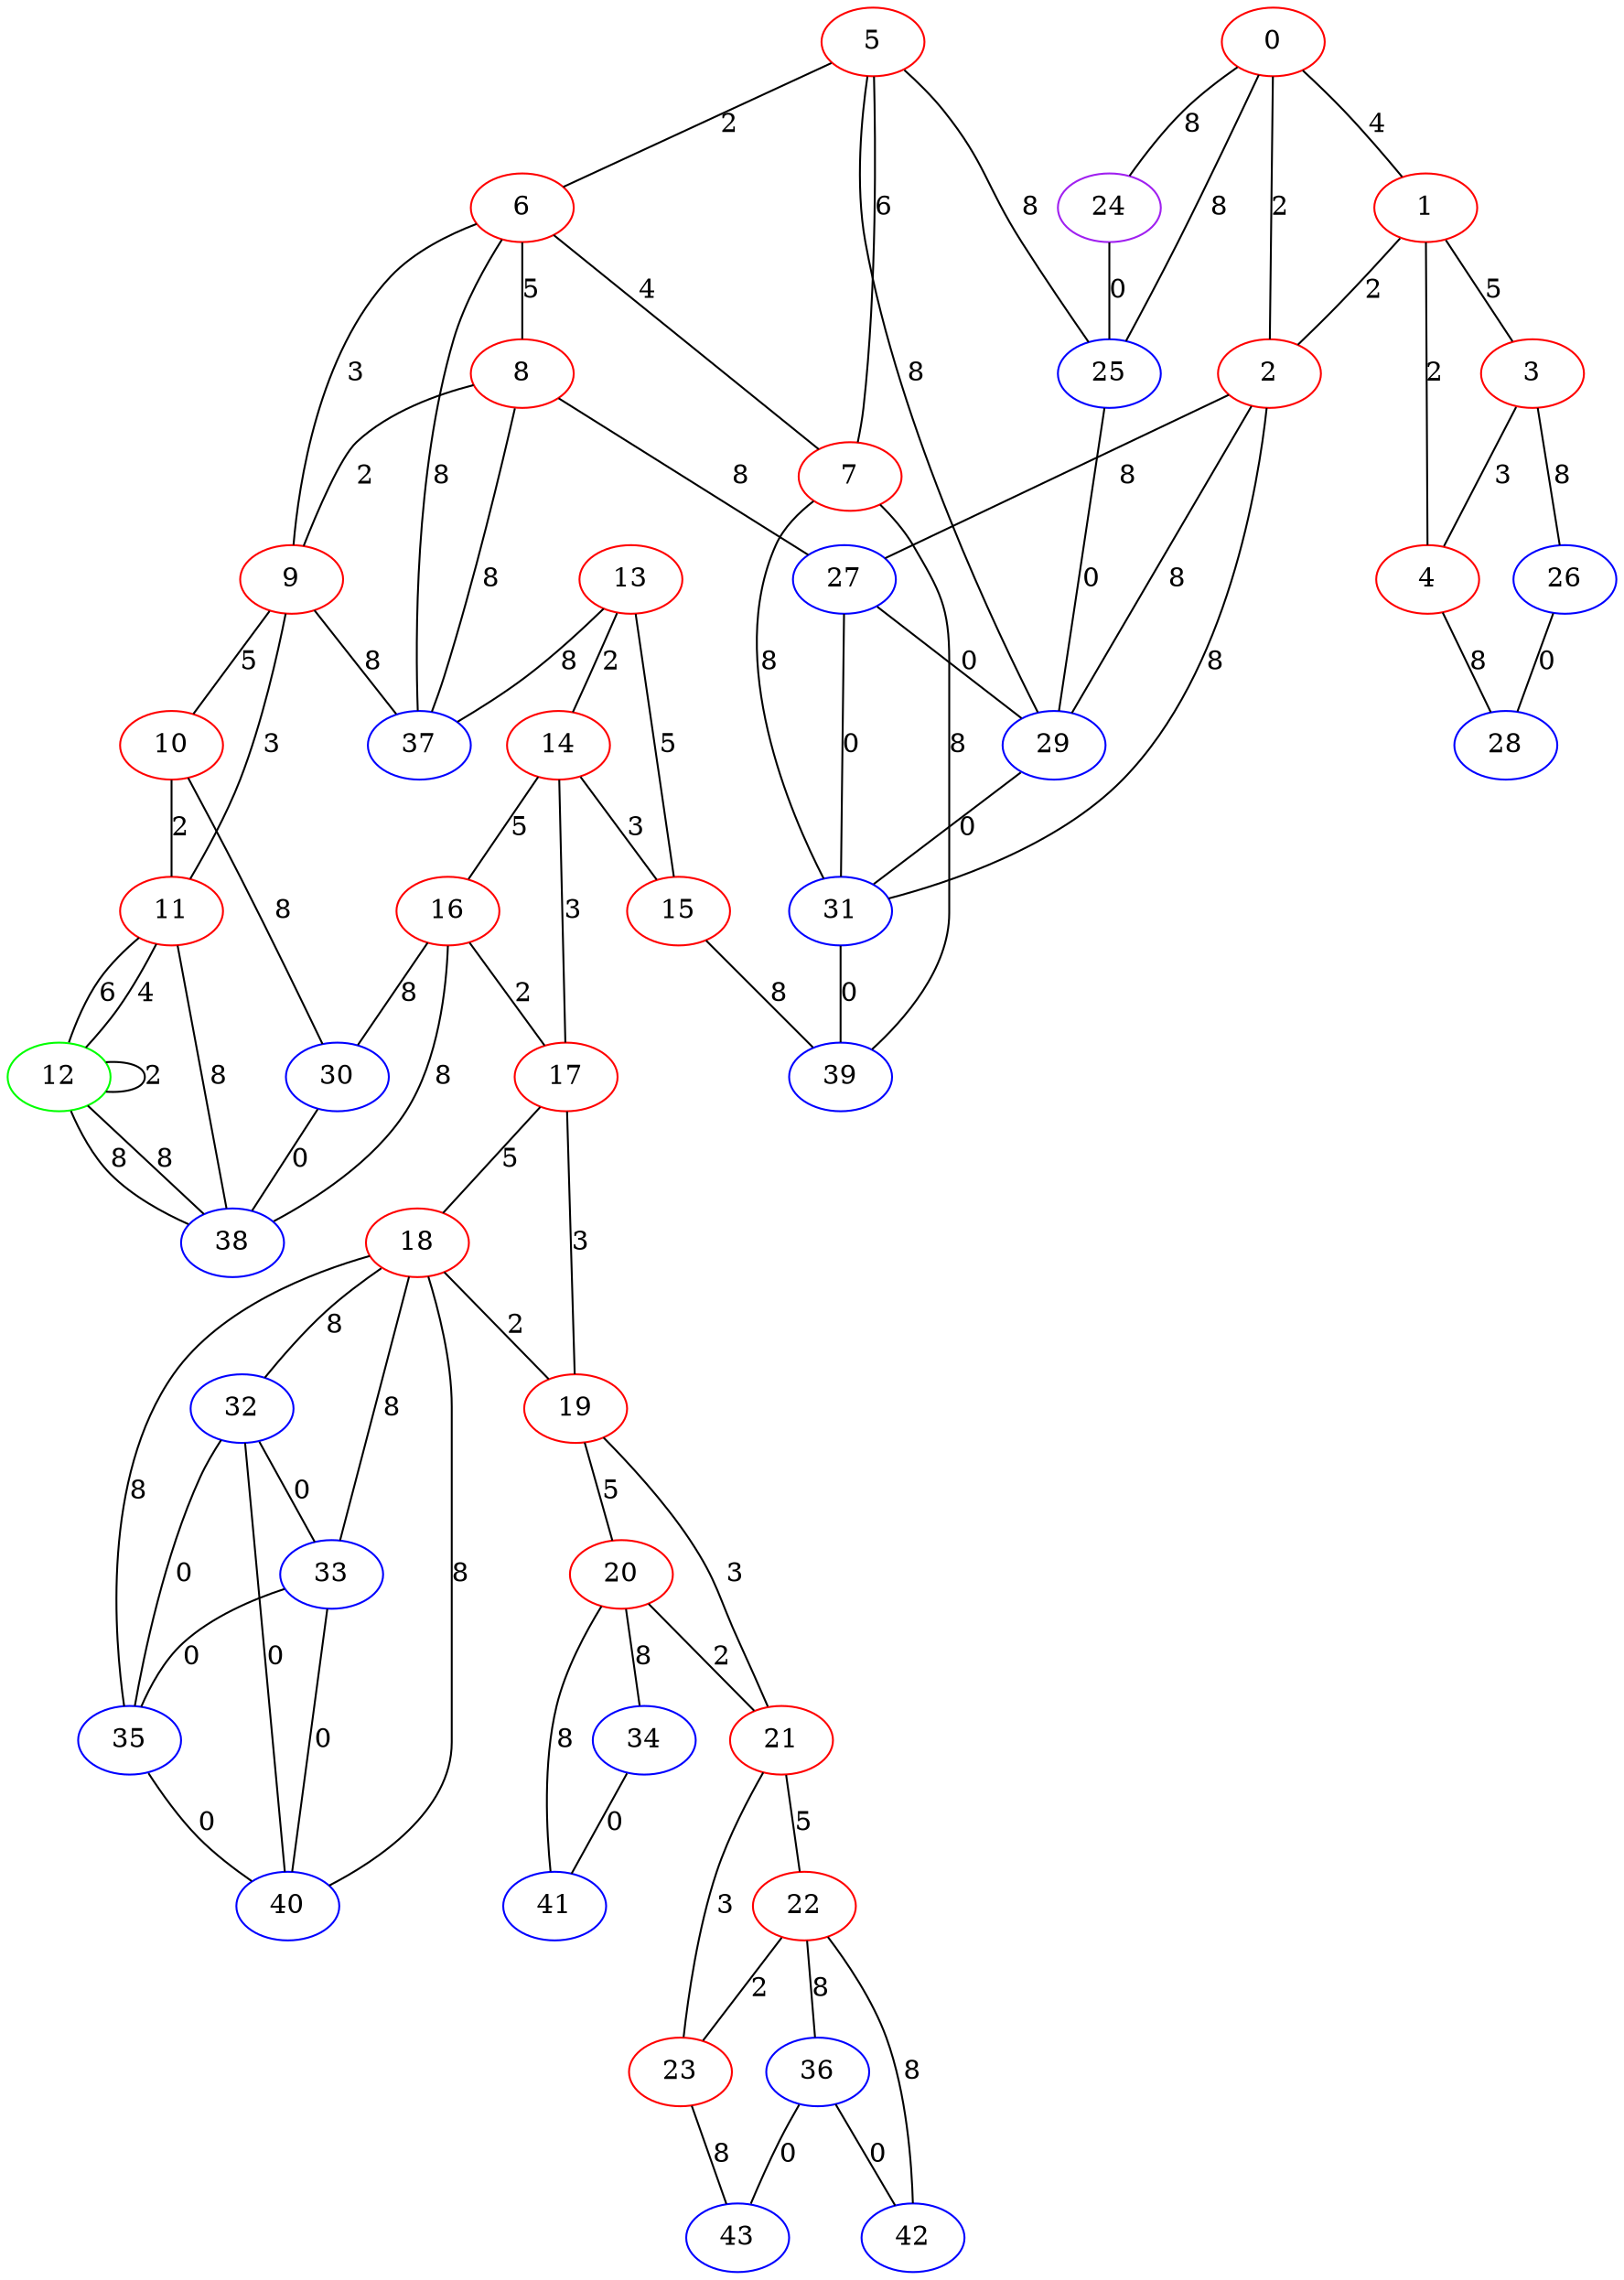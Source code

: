 graph "" {
0 [color=red, weight=1];
1 [color=red, weight=1];
2 [color=red, weight=1];
3 [color=red, weight=1];
4 [color=red, weight=1];
5 [color=red, weight=1];
6 [color=red, weight=1];
7 [color=red, weight=1];
8 [color=red, weight=1];
9 [color=red, weight=1];
10 [color=red, weight=1];
11 [color=red, weight=1];
12 [color=green, weight=2];
13 [color=red, weight=1];
14 [color=red, weight=1];
15 [color=red, weight=1];
16 [color=red, weight=1];
17 [color=red, weight=1];
18 [color=red, weight=1];
19 [color=red, weight=1];
20 [color=red, weight=1];
21 [color=red, weight=1];
22 [color=red, weight=1];
23 [color=red, weight=1];
24 [color=purple, weight=4];
25 [color=blue, weight=3];
26 [color=blue, weight=3];
27 [color=blue, weight=3];
28 [color=blue, weight=3];
29 [color=blue, weight=3];
30 [color=blue, weight=3];
31 [color=blue, weight=3];
32 [color=blue, weight=3];
33 [color=blue, weight=3];
34 [color=blue, weight=3];
35 [color=blue, weight=3];
36 [color=blue, weight=3];
37 [color=blue, weight=3];
38 [color=blue, weight=3];
39 [color=blue, weight=3];
40 [color=blue, weight=3];
41 [color=blue, weight=3];
42 [color=blue, weight=3];
43 [color=blue, weight=3];
0 -- 24  [key=0, label=8];
0 -- 1  [key=0, label=4];
0 -- 2  [key=0, label=2];
0 -- 25  [key=0, label=8];
1 -- 2  [key=0, label=2];
1 -- 3  [key=0, label=5];
1 -- 4  [key=0, label=2];
2 -- 27  [key=0, label=8];
2 -- 29  [key=0, label=8];
2 -- 31  [key=0, label=8];
3 -- 26  [key=0, label=8];
3 -- 4  [key=0, label=3];
4 -- 28  [key=0, label=8];
5 -- 25  [key=0, label=8];
5 -- 29  [key=0, label=8];
5 -- 6  [key=0, label=2];
5 -- 7  [key=0, label=6];
6 -- 8  [key=0, label=5];
6 -- 9  [key=0, label=3];
6 -- 37  [key=0, label=8];
6 -- 7  [key=0, label=4];
7 -- 39  [key=0, label=8];
7 -- 31  [key=0, label=8];
8 -- 9  [key=0, label=2];
8 -- 27  [key=0, label=8];
8 -- 37  [key=0, label=8];
9 -- 10  [key=0, label=5];
9 -- 11  [key=0, label=3];
9 -- 37  [key=0, label=8];
10 -- 11  [key=0, label=2];
10 -- 30  [key=0, label=8];
11 -- 12  [key=0, label=6];
11 -- 12  [key=1, label=4];
11 -- 38  [key=0, label=8];
12 -- 12  [key=0, label=2];
12 -- 38  [key=0, label=8];
12 -- 38  [key=1, label=8];
13 -- 37  [key=0, label=8];
13 -- 14  [key=0, label=2];
13 -- 15  [key=0, label=5];
14 -- 16  [key=0, label=5];
14 -- 17  [key=0, label=3];
14 -- 15  [key=0, label=3];
15 -- 39  [key=0, label=8];
16 -- 17  [key=0, label=2];
16 -- 38  [key=0, label=8];
16 -- 30  [key=0, label=8];
17 -- 18  [key=0, label=5];
17 -- 19  [key=0, label=3];
18 -- 32  [key=0, label=8];
18 -- 33  [key=0, label=8];
18 -- 35  [key=0, label=8];
18 -- 40  [key=0, label=8];
18 -- 19  [key=0, label=2];
19 -- 20  [key=0, label=5];
19 -- 21  [key=0, label=3];
20 -- 41  [key=0, label=8];
20 -- 34  [key=0, label=8];
20 -- 21  [key=0, label=2];
21 -- 22  [key=0, label=5];
21 -- 23  [key=0, label=3];
22 -- 42  [key=0, label=8];
22 -- 36  [key=0, label=8];
22 -- 23  [key=0, label=2];
23 -- 43  [key=0, label=8];
24 -- 25  [key=0, label=0];
25 -- 29  [key=0, label=0];
26 -- 28  [key=0, label=0];
27 -- 29  [key=0, label=0];
27 -- 31  [key=0, label=0];
29 -- 31  [key=0, label=0];
30 -- 38  [key=0, label=0];
31 -- 39  [key=0, label=0];
32 -- 40  [key=0, label=0];
32 -- 33  [key=0, label=0];
32 -- 35  [key=0, label=0];
33 -- 40  [key=0, label=0];
33 -- 35  [key=0, label=0];
34 -- 41  [key=0, label=0];
35 -- 40  [key=0, label=0];
36 -- 42  [key=0, label=0];
36 -- 43  [key=0, label=0];
}
